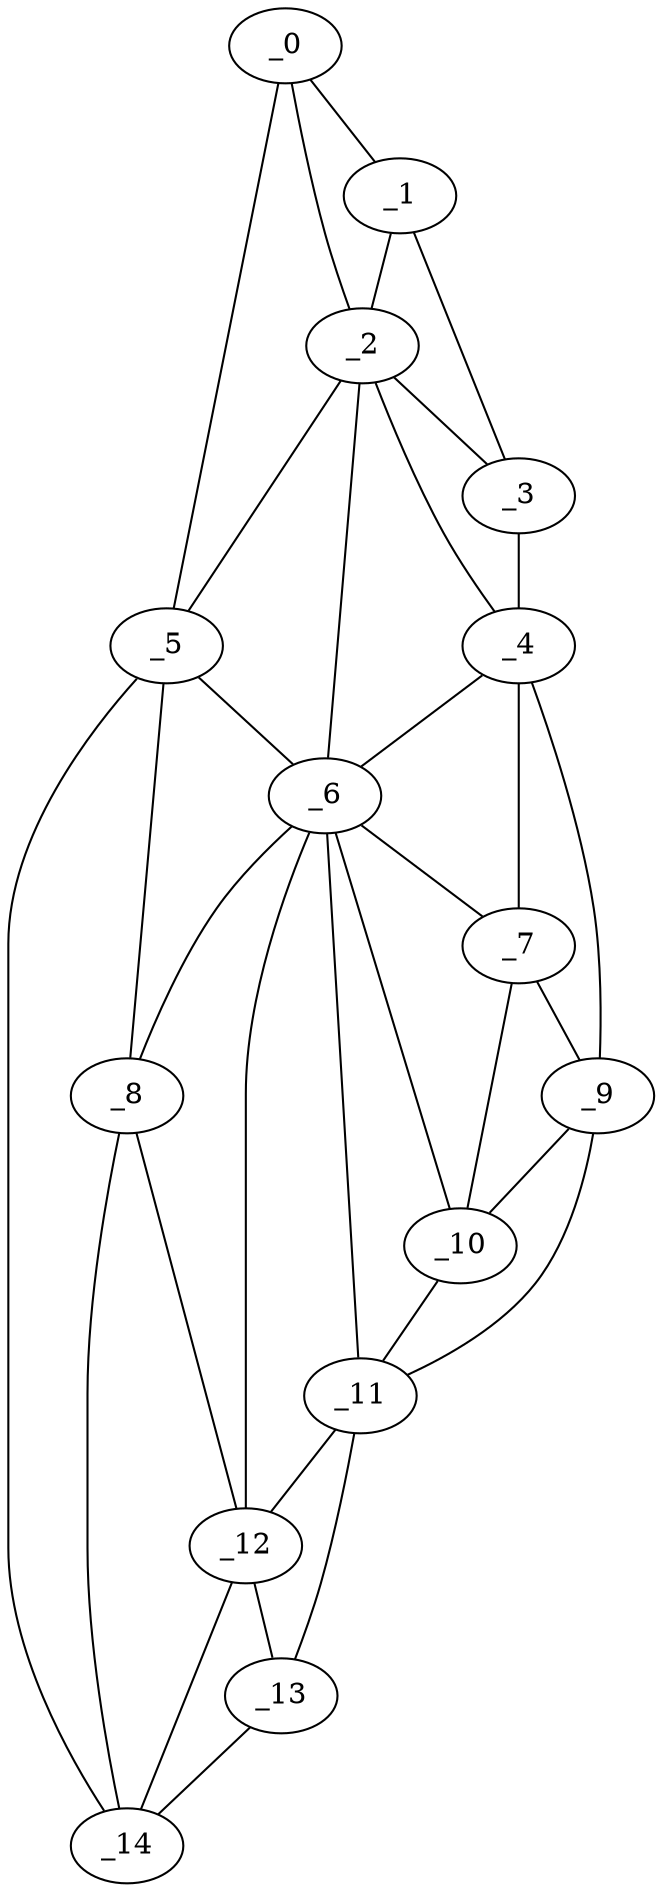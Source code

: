 graph "obj34__105.gxl" {
	_0	 [x=39,
		y=35];
	_1	 [x=41,
		y=30];
	_0 -- _1	 [valence=1];
	_2	 [x=46,
		y=36];
	_0 -- _2	 [valence=2];
	_5	 [x=66,
		y=76];
	_0 -- _5	 [valence=1];
	_1 -- _2	 [valence=2];
	_3	 [x=52,
		y=28];
	_1 -- _3	 [valence=1];
	_2 -- _3	 [valence=2];
	_4	 [x=60,
		y=27];
	_2 -- _4	 [valence=2];
	_2 -- _5	 [valence=2];
	_6	 [x=76,
		y=41];
	_2 -- _6	 [valence=2];
	_3 -- _4	 [valence=1];
	_4 -- _6	 [valence=2];
	_7	 [x=77,
		y=34];
	_4 -- _7	 [valence=2];
	_9	 [x=78,
		y=30];
	_4 -- _9	 [valence=1];
	_5 -- _6	 [valence=2];
	_8	 [x=77,
		y=70];
	_5 -- _8	 [valence=1];
	_14	 [x=124,
		y=73];
	_5 -- _14	 [valence=1];
	_6 -- _7	 [valence=2];
	_6 -- _8	 [valence=2];
	_10	 [x=86,
		y=33];
	_6 -- _10	 [valence=2];
	_11	 [x=92,
		y=34];
	_6 -- _11	 [valence=2];
	_12	 [x=93,
		y=55];
	_6 -- _12	 [valence=2];
	_7 -- _9	 [valence=2];
	_7 -- _10	 [valence=2];
	_8 -- _12	 [valence=1];
	_8 -- _14	 [valence=2];
	_9 -- _10	 [valence=2];
	_9 -- _11	 [valence=1];
	_10 -- _11	 [valence=2];
	_11 -- _12	 [valence=2];
	_13	 [x=124,
		y=68];
	_11 -- _13	 [valence=1];
	_12 -- _13	 [valence=2];
	_12 -- _14	 [valence=2];
	_13 -- _14	 [valence=1];
}
